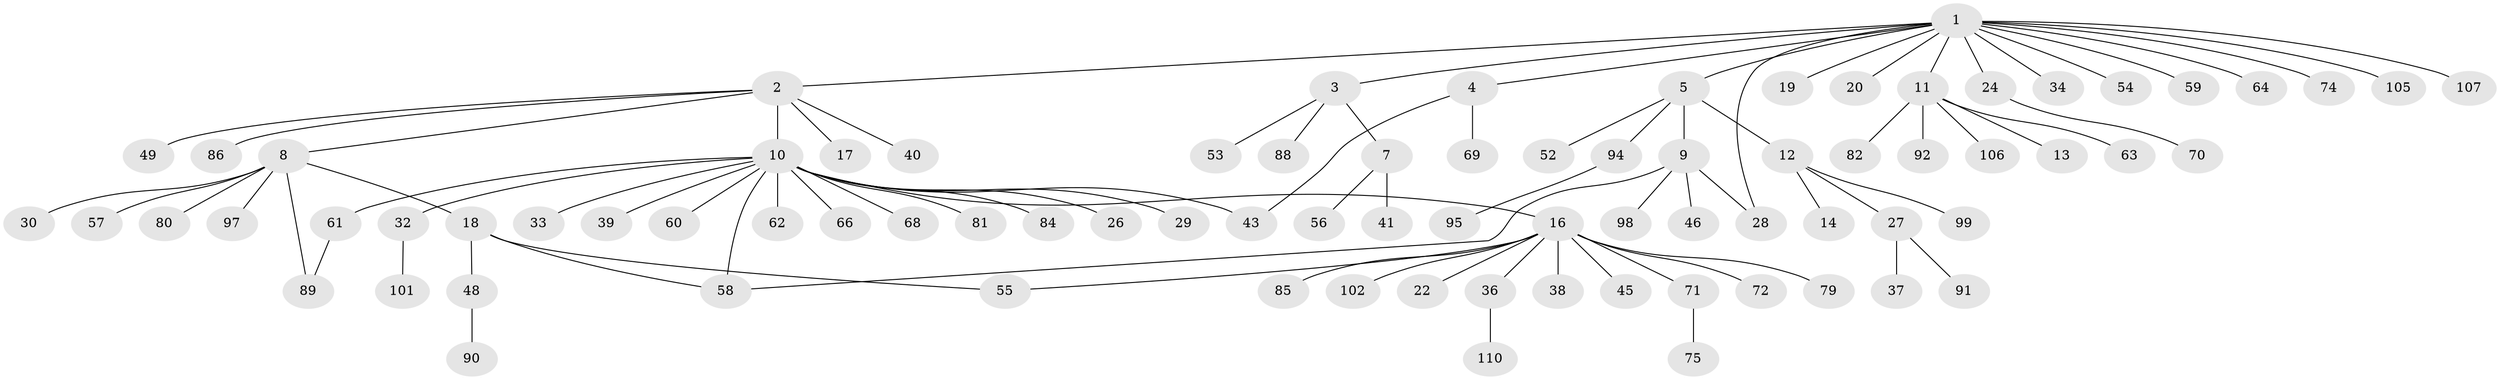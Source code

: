 // Generated by graph-tools (version 1.1) at 2025/23/03/03/25 07:23:49]
// undirected, 83 vertices, 88 edges
graph export_dot {
graph [start="1"]
  node [color=gray90,style=filled];
  1 [super="+15"];
  2 [super="+6"];
  3 [super="+87"];
  4;
  5 [super="+35"];
  7 [super="+21"];
  8 [super="+47"];
  9 [super="+83"];
  10 [super="+23"];
  11 [super="+25"];
  12 [super="+67"];
  13;
  14;
  16 [super="+103"];
  17;
  18 [super="+31"];
  19;
  20 [super="+50"];
  22;
  24 [super="+42"];
  26;
  27 [super="+77"];
  28;
  29;
  30;
  32 [super="+44"];
  33;
  34 [super="+51"];
  36 [super="+96"];
  37;
  38;
  39;
  40;
  41;
  43 [super="+111"];
  45;
  46 [super="+93"];
  48 [super="+65"];
  49 [super="+104"];
  52;
  53 [super="+73"];
  54;
  55 [super="+78"];
  56;
  57;
  58 [super="+76"];
  59;
  60;
  61;
  62;
  63;
  64;
  66;
  68;
  69;
  70 [super="+109"];
  71;
  72;
  74;
  75;
  79;
  80;
  81 [super="+108"];
  82;
  84;
  85;
  86;
  88;
  89;
  90;
  91 [super="+100"];
  92;
  94;
  95;
  97;
  98;
  99;
  101;
  102;
  105;
  106;
  107;
  110;
  1 -- 2;
  1 -- 3;
  1 -- 4;
  1 -- 5;
  1 -- 11;
  1 -- 19;
  1 -- 20;
  1 -- 24;
  1 -- 28;
  1 -- 34;
  1 -- 54;
  1 -- 59;
  1 -- 64;
  1 -- 74;
  1 -- 105;
  1 -- 107;
  2 -- 10;
  2 -- 17;
  2 -- 40;
  2 -- 49;
  2 -- 86;
  2 -- 8;
  3 -- 7;
  3 -- 53;
  3 -- 88;
  4 -- 43;
  4 -- 69;
  5 -- 9;
  5 -- 12;
  5 -- 52;
  5 -- 94;
  7 -- 56;
  7 -- 41;
  8 -- 18;
  8 -- 30;
  8 -- 57;
  8 -- 80;
  8 -- 89;
  8 -- 97;
  9 -- 46;
  9 -- 58;
  9 -- 98;
  9 -- 28;
  10 -- 16;
  10 -- 26;
  10 -- 29;
  10 -- 32;
  10 -- 39;
  10 -- 58;
  10 -- 60;
  10 -- 61;
  10 -- 62;
  10 -- 68;
  10 -- 81;
  10 -- 84;
  10 -- 33;
  10 -- 66;
  10 -- 43;
  11 -- 13;
  11 -- 63;
  11 -- 82;
  11 -- 92;
  11 -- 106;
  12 -- 14;
  12 -- 27;
  12 -- 99;
  16 -- 22;
  16 -- 36;
  16 -- 38;
  16 -- 45;
  16 -- 55;
  16 -- 71;
  16 -- 72;
  16 -- 79;
  16 -- 85;
  16 -- 102;
  18 -- 48;
  18 -- 58;
  18 -- 55;
  24 -- 70;
  27 -- 37;
  27 -- 91;
  32 -- 101;
  36 -- 110;
  48 -- 90;
  61 -- 89;
  71 -- 75;
  94 -- 95;
}
